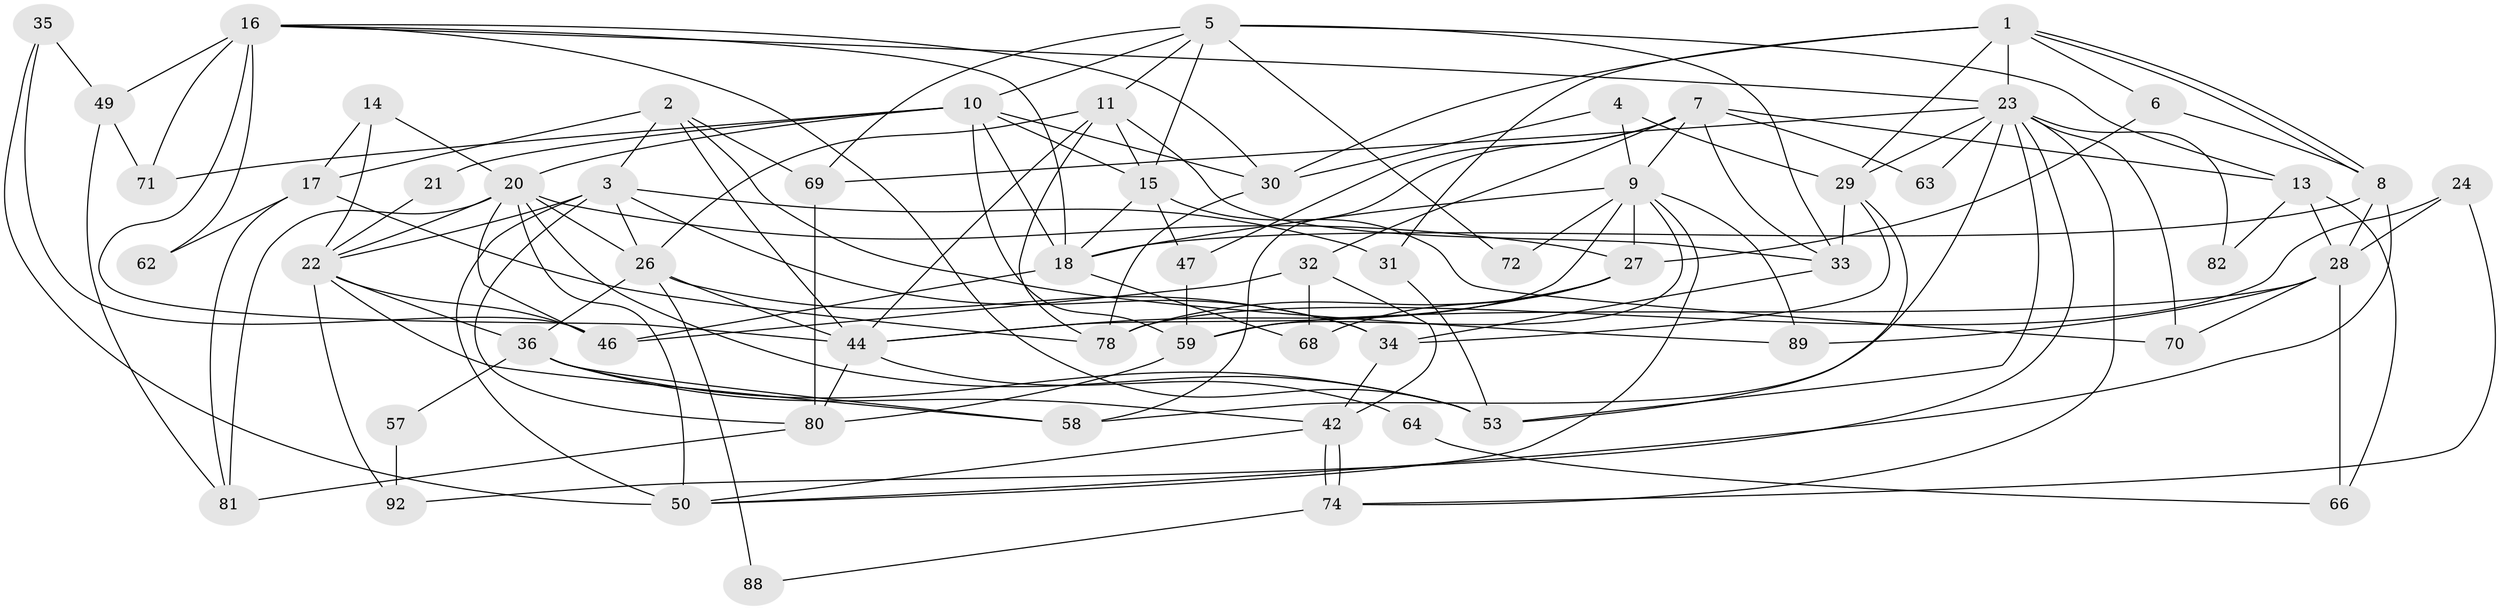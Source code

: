 // Generated by graph-tools (version 1.1) at 2025/24/03/03/25 07:24:00]
// undirected, 60 vertices, 147 edges
graph export_dot {
graph [start="1"]
  node [color=gray90,style=filled];
  1 [super="+43"];
  2 [super="+19"];
  3 [super="+83"];
  4;
  5 [super="+60"];
  6 [super="+56"];
  7 [super="+84"];
  8;
  9 [super="+12"];
  10 [super="+67"];
  11 [super="+87"];
  13 [super="+25"];
  14;
  15 [super="+38"];
  16 [super="+61"];
  17 [super="+52"];
  18 [super="+41"];
  20 [super="+51"];
  21;
  22 [super="+79"];
  23 [super="+45"];
  24;
  26 [super="+73"];
  27 [super="+54"];
  28 [super="+91"];
  29 [super="+37"];
  30 [super="+40"];
  31;
  32;
  33 [super="+39"];
  34 [super="+75"];
  35;
  36 [super="+77"];
  42 [super="+55"];
  44 [super="+48"];
  46 [super="+76"];
  47;
  49;
  50 [super="+85"];
  53 [super="+65"];
  57;
  58;
  59 [super="+90"];
  62;
  63;
  64;
  66;
  68;
  69;
  70;
  71;
  72;
  74;
  78 [super="+86"];
  80;
  81;
  82;
  88;
  89;
  92;
  1 -- 8;
  1 -- 8;
  1 -- 23;
  1 -- 29;
  1 -- 31;
  1 -- 30;
  1 -- 6;
  2 -- 69;
  2 -- 17;
  2 -- 3;
  2 -- 89;
  2 -- 44;
  3 -- 80;
  3 -- 26;
  3 -- 22;
  3 -- 31;
  3 -- 50;
  3 -- 34;
  4 -- 29;
  4 -- 30;
  4 -- 9;
  5 -- 69;
  5 -- 15;
  5 -- 72;
  5 -- 10;
  5 -- 11;
  5 -- 33;
  5 -- 13;
  6 -- 27;
  6 -- 8;
  7 -- 32;
  7 -- 9;
  7 -- 47;
  7 -- 58;
  7 -- 63;
  7 -- 33;
  7 -- 13;
  8 -- 50;
  8 -- 28;
  8 -- 18;
  9 -- 89;
  9 -- 18;
  9 -- 50;
  9 -- 72;
  9 -- 59;
  9 -- 44;
  9 -- 27;
  10 -- 71;
  10 -- 20;
  10 -- 21;
  10 -- 18;
  10 -- 30;
  10 -- 59;
  10 -- 15;
  11 -- 33;
  11 -- 78;
  11 -- 26;
  11 -- 44;
  11 -- 15;
  13 -- 28;
  13 -- 66;
  13 -- 82;
  14 -- 20;
  14 -- 22;
  14 -- 17;
  15 -- 18;
  15 -- 47;
  15 -- 70;
  16 -- 23;
  16 -- 18;
  16 -- 30;
  16 -- 71 [weight=2];
  16 -- 49;
  16 -- 44;
  16 -- 62;
  16 -- 53;
  17 -- 81;
  17 -- 78;
  17 -- 62;
  18 -- 68;
  18 -- 46;
  20 -- 53;
  20 -- 26;
  20 -- 81;
  20 -- 50;
  20 -- 46;
  20 -- 27;
  20 -- 22;
  21 -- 22;
  22 -- 58;
  22 -- 92;
  22 -- 46;
  22 -- 36;
  23 -- 58;
  23 -- 70;
  23 -- 82;
  23 -- 92;
  23 -- 69;
  23 -- 74;
  23 -- 63;
  23 -- 53;
  23 -- 29;
  24 -- 74;
  24 -- 28;
  24 -- 78;
  26 -- 88 [weight=2];
  26 -- 44;
  26 -- 36;
  26 -- 34;
  27 -- 44;
  27 -- 68;
  27 -- 78;
  28 -- 59;
  28 -- 89;
  28 -- 66;
  28 -- 70;
  29 -- 34;
  29 -- 33;
  29 -- 53;
  30 -- 78;
  31 -- 53;
  32 -- 68;
  32 -- 42;
  32 -- 46;
  33 -- 34;
  34 -- 42;
  35 -- 49;
  35 -- 46;
  35 -- 50;
  36 -- 57;
  36 -- 42;
  36 -- 53;
  36 -- 58;
  42 -- 74;
  42 -- 74;
  42 -- 50;
  44 -- 64;
  44 -- 80;
  47 -- 59;
  49 -- 71;
  49 -- 81;
  57 -- 92;
  59 -- 80;
  64 -- 66;
  69 -- 80;
  74 -- 88;
  80 -- 81;
}
